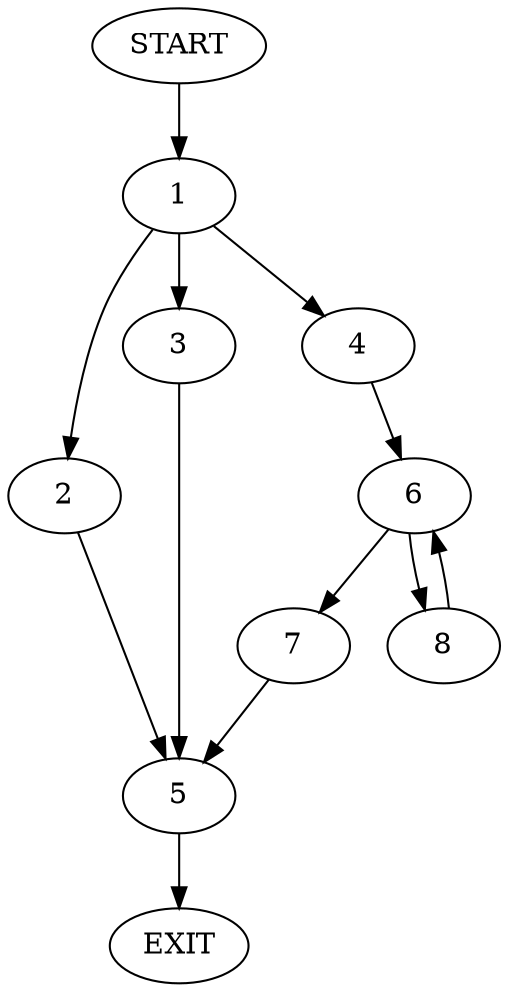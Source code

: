 digraph {
0 [label="START"]
9 [label="EXIT"]
0 -> 1
1 -> 2
1 -> 3
1 -> 4
2 -> 5
3 -> 5
4 -> 6
5 -> 9
6 -> 7
6 -> 8
7 -> 5
8 -> 6
}
